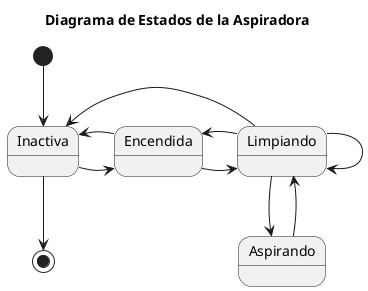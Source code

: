 @startuml
title Diagrama de Estados de la Aspiradora

[*] --> Inactiva

Inactiva -r-> Encendida
Encendida -r-> Inactiva
Encendida -r-> Limpiando
Limpiando --> Aspirando 
Aspirando -r-> Limpiando 
Limpiando -r-> Encendida 
Limpiando -r-> Inactiva
Limpiando -r-> Limpiando
Inactiva --> [*]
@enduml


